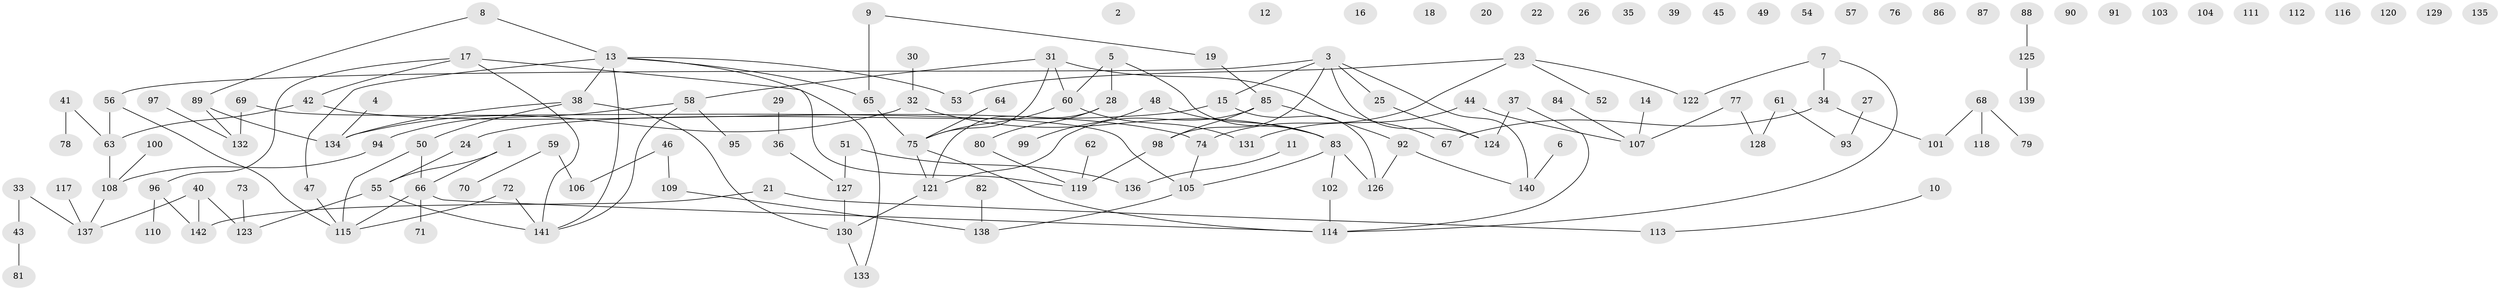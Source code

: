 // coarse degree distribution, {8: 0.1111111111111111, 3: 0.2222222222222222, 5: 0.16666666666666666, 4: 0.1111111111111111, 2: 0.1111111111111111, 1: 0.2777777777777778}
// Generated by graph-tools (version 1.1) at 2025/47/03/04/25 22:47:59]
// undirected, 142 vertices, 146 edges
graph export_dot {
  node [color=gray90,style=filled];
  1;
  2;
  3;
  4;
  5;
  6;
  7;
  8;
  9;
  10;
  11;
  12;
  13;
  14;
  15;
  16;
  17;
  18;
  19;
  20;
  21;
  22;
  23;
  24;
  25;
  26;
  27;
  28;
  29;
  30;
  31;
  32;
  33;
  34;
  35;
  36;
  37;
  38;
  39;
  40;
  41;
  42;
  43;
  44;
  45;
  46;
  47;
  48;
  49;
  50;
  51;
  52;
  53;
  54;
  55;
  56;
  57;
  58;
  59;
  60;
  61;
  62;
  63;
  64;
  65;
  66;
  67;
  68;
  69;
  70;
  71;
  72;
  73;
  74;
  75;
  76;
  77;
  78;
  79;
  80;
  81;
  82;
  83;
  84;
  85;
  86;
  87;
  88;
  89;
  90;
  91;
  92;
  93;
  94;
  95;
  96;
  97;
  98;
  99;
  100;
  101;
  102;
  103;
  104;
  105;
  106;
  107;
  108;
  109;
  110;
  111;
  112;
  113;
  114;
  115;
  116;
  117;
  118;
  119;
  120;
  121;
  122;
  123;
  124;
  125;
  126;
  127;
  128;
  129;
  130;
  131;
  132;
  133;
  134;
  135;
  136;
  137;
  138;
  139;
  140;
  141;
  142;
  1 -- 55;
  1 -- 66;
  3 -- 15;
  3 -- 25;
  3 -- 56;
  3 -- 98;
  3 -- 124;
  3 -- 140;
  4 -- 134;
  5 -- 28;
  5 -- 60;
  5 -- 83;
  6 -- 140;
  7 -- 34;
  7 -- 114;
  7 -- 122;
  8 -- 13;
  8 -- 89;
  9 -- 19;
  9 -- 65;
  10 -- 113;
  11 -- 136;
  13 -- 38;
  13 -- 47;
  13 -- 53;
  13 -- 65;
  13 -- 133;
  13 -- 141;
  14 -- 107;
  15 -- 24;
  15 -- 126;
  17 -- 42;
  17 -- 96;
  17 -- 119;
  17 -- 141;
  19 -- 85;
  21 -- 113;
  21 -- 142;
  23 -- 52;
  23 -- 53;
  23 -- 74;
  23 -- 122;
  24 -- 55;
  25 -- 124;
  27 -- 93;
  28 -- 80;
  28 -- 121;
  29 -- 36;
  30 -- 32;
  31 -- 58;
  31 -- 60;
  31 -- 67;
  31 -- 75;
  32 -- 83;
  32 -- 134;
  33 -- 43;
  33 -- 137;
  34 -- 67;
  34 -- 101;
  36 -- 127;
  37 -- 114;
  37 -- 124;
  38 -- 50;
  38 -- 130;
  38 -- 134;
  40 -- 123;
  40 -- 137;
  40 -- 142;
  41 -- 63;
  41 -- 78;
  42 -- 63;
  42 -- 74;
  43 -- 81;
  44 -- 107;
  44 -- 131;
  46 -- 106;
  46 -- 109;
  47 -- 115;
  48 -- 83;
  48 -- 99;
  50 -- 66;
  50 -- 115;
  51 -- 127;
  51 -- 136;
  55 -- 123;
  55 -- 141;
  56 -- 63;
  56 -- 115;
  58 -- 94;
  58 -- 95;
  58 -- 141;
  59 -- 70;
  59 -- 106;
  60 -- 75;
  60 -- 131;
  61 -- 93;
  61 -- 128;
  62 -- 119;
  63 -- 108;
  64 -- 75;
  65 -- 75;
  66 -- 71;
  66 -- 114;
  66 -- 115;
  68 -- 79;
  68 -- 101;
  68 -- 118;
  69 -- 105;
  69 -- 132;
  72 -- 115;
  72 -- 141;
  73 -- 123;
  74 -- 105;
  75 -- 114;
  75 -- 121;
  77 -- 107;
  77 -- 128;
  80 -- 119;
  82 -- 138;
  83 -- 102;
  83 -- 105;
  83 -- 126;
  84 -- 107;
  85 -- 92;
  85 -- 98;
  85 -- 121;
  88 -- 125;
  89 -- 132;
  89 -- 134;
  92 -- 126;
  92 -- 140;
  94 -- 108;
  96 -- 110;
  96 -- 142;
  97 -- 132;
  98 -- 119;
  100 -- 108;
  102 -- 114;
  105 -- 138;
  108 -- 137;
  109 -- 138;
  117 -- 137;
  121 -- 130;
  125 -- 139;
  127 -- 130;
  130 -- 133;
}
